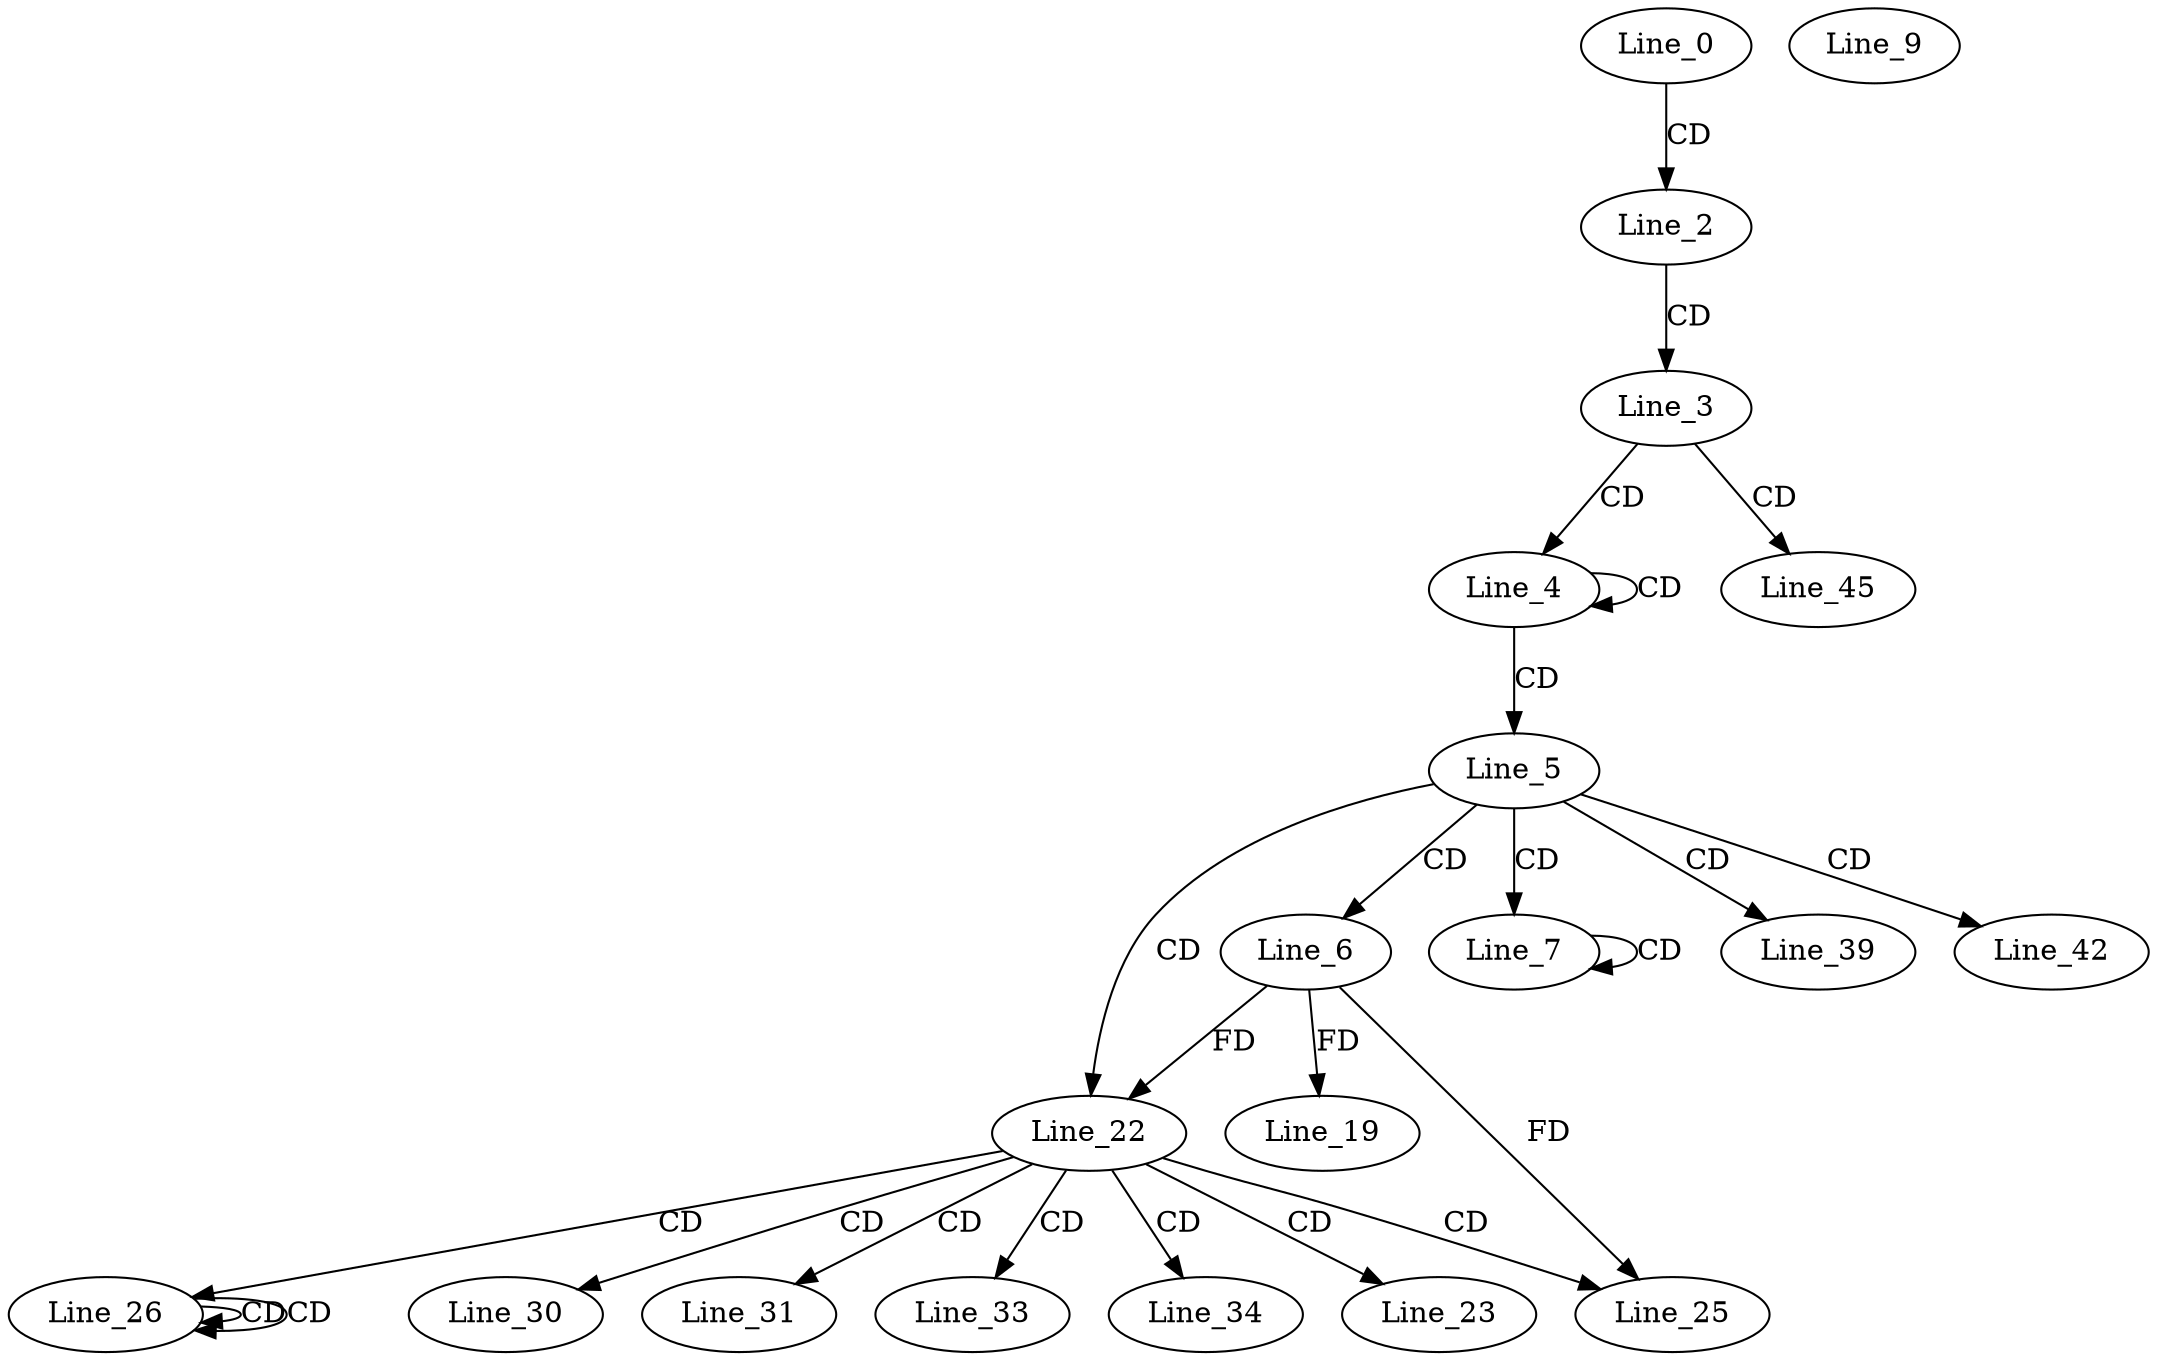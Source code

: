 digraph G {
  Line_0;
  Line_2;
  Line_3;
  Line_4;
  Line_4;
  Line_4;
  Line_5;
  Line_6;
  Line_7;
  Line_7;
  Line_9;
  Line_19;
  Line_22;
  Line_22;
  Line_23;
  Line_25;
  Line_26;
  Line_26;
  Line_26;
  Line_30;
  Line_31;
  Line_33;
  Line_34;
  Line_34;
  Line_39;
  Line_42;
  Line_45;
  Line_0 -> Line_2 [ label="CD" ];
  Line_2 -> Line_3 [ label="CD" ];
  Line_3 -> Line_4 [ label="CD" ];
  Line_4 -> Line_4 [ label="CD" ];
  Line_4 -> Line_5 [ label="CD" ];
  Line_5 -> Line_6 [ label="CD" ];
  Line_5 -> Line_7 [ label="CD" ];
  Line_7 -> Line_7 [ label="CD" ];
  Line_6 -> Line_19 [ label="FD" ];
  Line_5 -> Line_22 [ label="CD" ];
  Line_6 -> Line_22 [ label="FD" ];
  Line_22 -> Line_23 [ label="CD" ];
  Line_22 -> Line_25 [ label="CD" ];
  Line_6 -> Line_25 [ label="FD" ];
  Line_22 -> Line_26 [ label="CD" ];
  Line_26 -> Line_26 [ label="CD" ];
  Line_26 -> Line_26 [ label="CD" ];
  Line_22 -> Line_30 [ label="CD" ];
  Line_22 -> Line_31 [ label="CD" ];
  Line_22 -> Line_33 [ label="CD" ];
  Line_22 -> Line_34 [ label="CD" ];
  Line_5 -> Line_39 [ label="CD" ];
  Line_5 -> Line_42 [ label="CD" ];
  Line_3 -> Line_45 [ label="CD" ];
}
